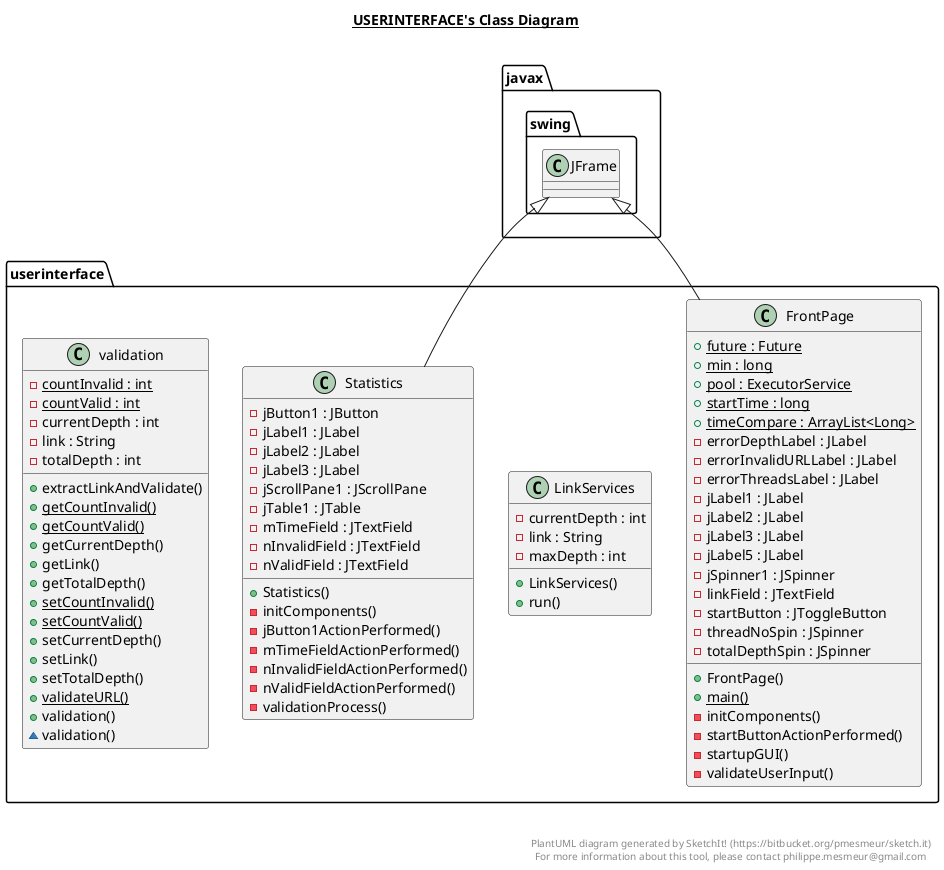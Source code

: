 @startuml

title __USERINTERFACE's Class Diagram__\n

  namespace userinterface {
    class userinterface.FrontPage {
        {static} + future : Future
        {static} + min : long
        {static} + pool : ExecutorService
        {static} + startTime : long
        {static} + timeCompare : ArrayList<Long>
        - errorDepthLabel : JLabel
        - errorInvalidURLLabel : JLabel
        - errorThreadsLabel : JLabel
        - jLabel1 : JLabel
        - jLabel2 : JLabel
        - jLabel3 : JLabel
        - jLabel5 : JLabel
        - jSpinner1 : JSpinner
        - linkField : JTextField
        - startButton : JToggleButton
        - threadNoSpin : JSpinner
        - totalDepthSpin : JSpinner
        + FrontPage()
        {static} + main()
        - initComponents()
        - startButtonActionPerformed()
        - startupGUI()
        - validateUserInput()
    }
  }
  

  namespace userinterface {
    class userinterface.LinkServices {
        - currentDepth : int
        - link : String
        - maxDepth : int
        + LinkServices()
        + run()
    }
  }
  

  namespace userinterface {
    class userinterface.Statistics {
        - jButton1 : JButton
        - jLabel1 : JLabel
        - jLabel2 : JLabel
        - jLabel3 : JLabel
        - jScrollPane1 : JScrollPane
        - jTable1 : JTable
        - mTimeField : JTextField
        - nInvalidField : JTextField
        - nValidField : JTextField
        + Statistics()
        - initComponents()
        - jButton1ActionPerformed()
        - mTimeFieldActionPerformed()
        - nInvalidFieldActionPerformed()
        - nValidFieldActionPerformed()
        - validationProcess()
    }
  }
  

  namespace userinterface {
    class userinterface.validation {
        {static} - countInvalid : int
        {static} - countValid : int
        - currentDepth : int
        - link : String
        - totalDepth : int
        + extractLinkAndValidate()
        {static} + getCountInvalid()
        {static} + getCountValid()
        + getCurrentDepth()
        + getLink()
        + getTotalDepth()
        {static} + setCountInvalid()
        {static} + setCountValid()
        + setCurrentDepth()
        + setLink()
        + setTotalDepth()
        {static} + validateURL()
        + validation()
        ~ validation()
    }
  }
  

  userinterface.FrontPage -up-|> javax.swing.JFrame
  userinterface.Statistics -up-|> javax.swing.JFrame


right footer


PlantUML diagram generated by SketchIt! (https://bitbucket.org/pmesmeur/sketch.it)
For more information about this tool, please contact philippe.mesmeur@gmail.com
endfooter

@enduml
